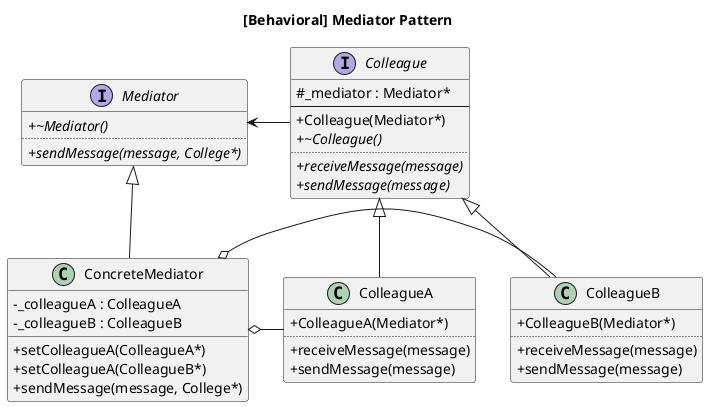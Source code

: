 ﻿@startuml
skinparam classAttributeIconSize 0

title [Behavioral] Mediator Pattern

interface Mediator {
  + {abstract} ~Mediator()
  ..
  + {abstract} sendMessage(message, College*)
}
class ConcreteMediator {
  - _colleagueA : ColleagueA
  - _colleagueB : ColleagueB
  + setColleagueA(ColleagueA*)
  + setColleagueA(ColleagueB*)
  + sendMessage(message, College*)
}

interface Colleague {
  # _mediator : Mediator*
  --
  + Colleague(Mediator*)
  + {abstract} ~Colleague()
  ..
  + {abstract} receiveMessage(message)
  + {abstract} sendMessage(message)
}
class ColleagueA {
  + ColleagueA(Mediator*)
  ..
  + receiveMessage(message)
  + sendMessage(message)
}
class ColleagueB {
  + ColleagueB(Mediator*)
  ..
  + receiveMessage(message)
  + sendMessage(message)
}

Mediator <|-- ConcreteMediator
Mediator <- Colleague
Colleague <|-- ColleagueA
Colleague <|-- ColleagueB

ConcreteMediator o- ColleagueB
ConcreteMediator o- ColleagueA

hide empty members

@enduml
